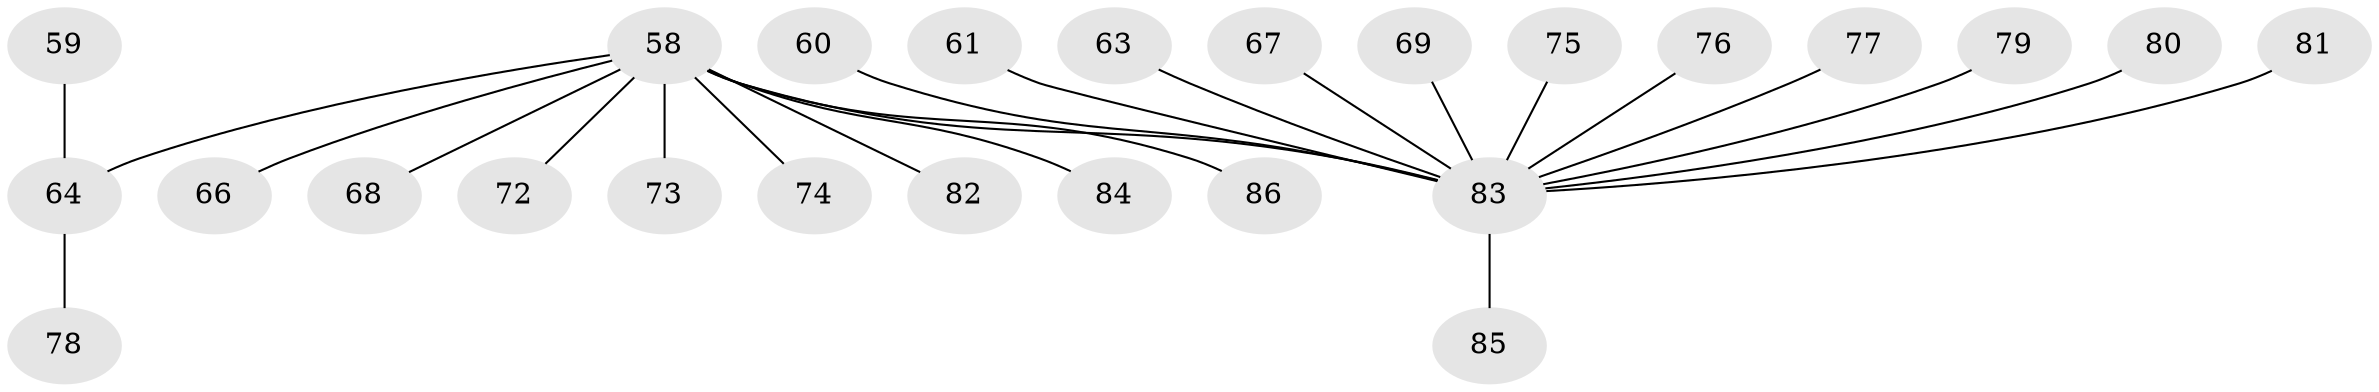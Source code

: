 // original degree distribution, {7: 0.023255813953488372, 4: 0.06976744186046512, 3: 0.12790697674418605, 2: 0.20930232558139536, 6: 0.023255813953488372, 1: 0.5348837209302325, 5: 0.011627906976744186}
// Generated by graph-tools (version 1.1) at 2025/56/03/04/25 21:56:38]
// undirected, 25 vertices, 24 edges
graph export_dot {
graph [start="1"]
  node [color=gray90,style=filled];
  58 [super="+17+32+20+33+54"];
  59;
  60;
  61;
  63;
  64 [super="+26+47"];
  66;
  67;
  68;
  69;
  72;
  73;
  74;
  75;
  76;
  77;
  78;
  79;
  80 [super="+43"];
  81 [super="+34"];
  82;
  83 [super="+11+14+50+71+35+30+13+31+24+25+27+28+65+36+37+39+40+44+45+46+48+70+49+52+53+56+62+55+57"];
  84;
  85;
  86;
  58 -- 82;
  58 -- 66;
  58 -- 73;
  58 -- 83;
  58 -- 84;
  58 -- 86;
  58 -- 64;
  58 -- 72;
  58 -- 74;
  58 -- 68;
  59 -- 64;
  60 -- 83;
  61 -- 83;
  63 -- 83;
  64 -- 78;
  67 -- 83;
  69 -- 83;
  75 -- 83;
  76 -- 83;
  77 -- 83;
  79 -- 83;
  80 -- 83;
  81 -- 83;
  83 -- 85;
}
